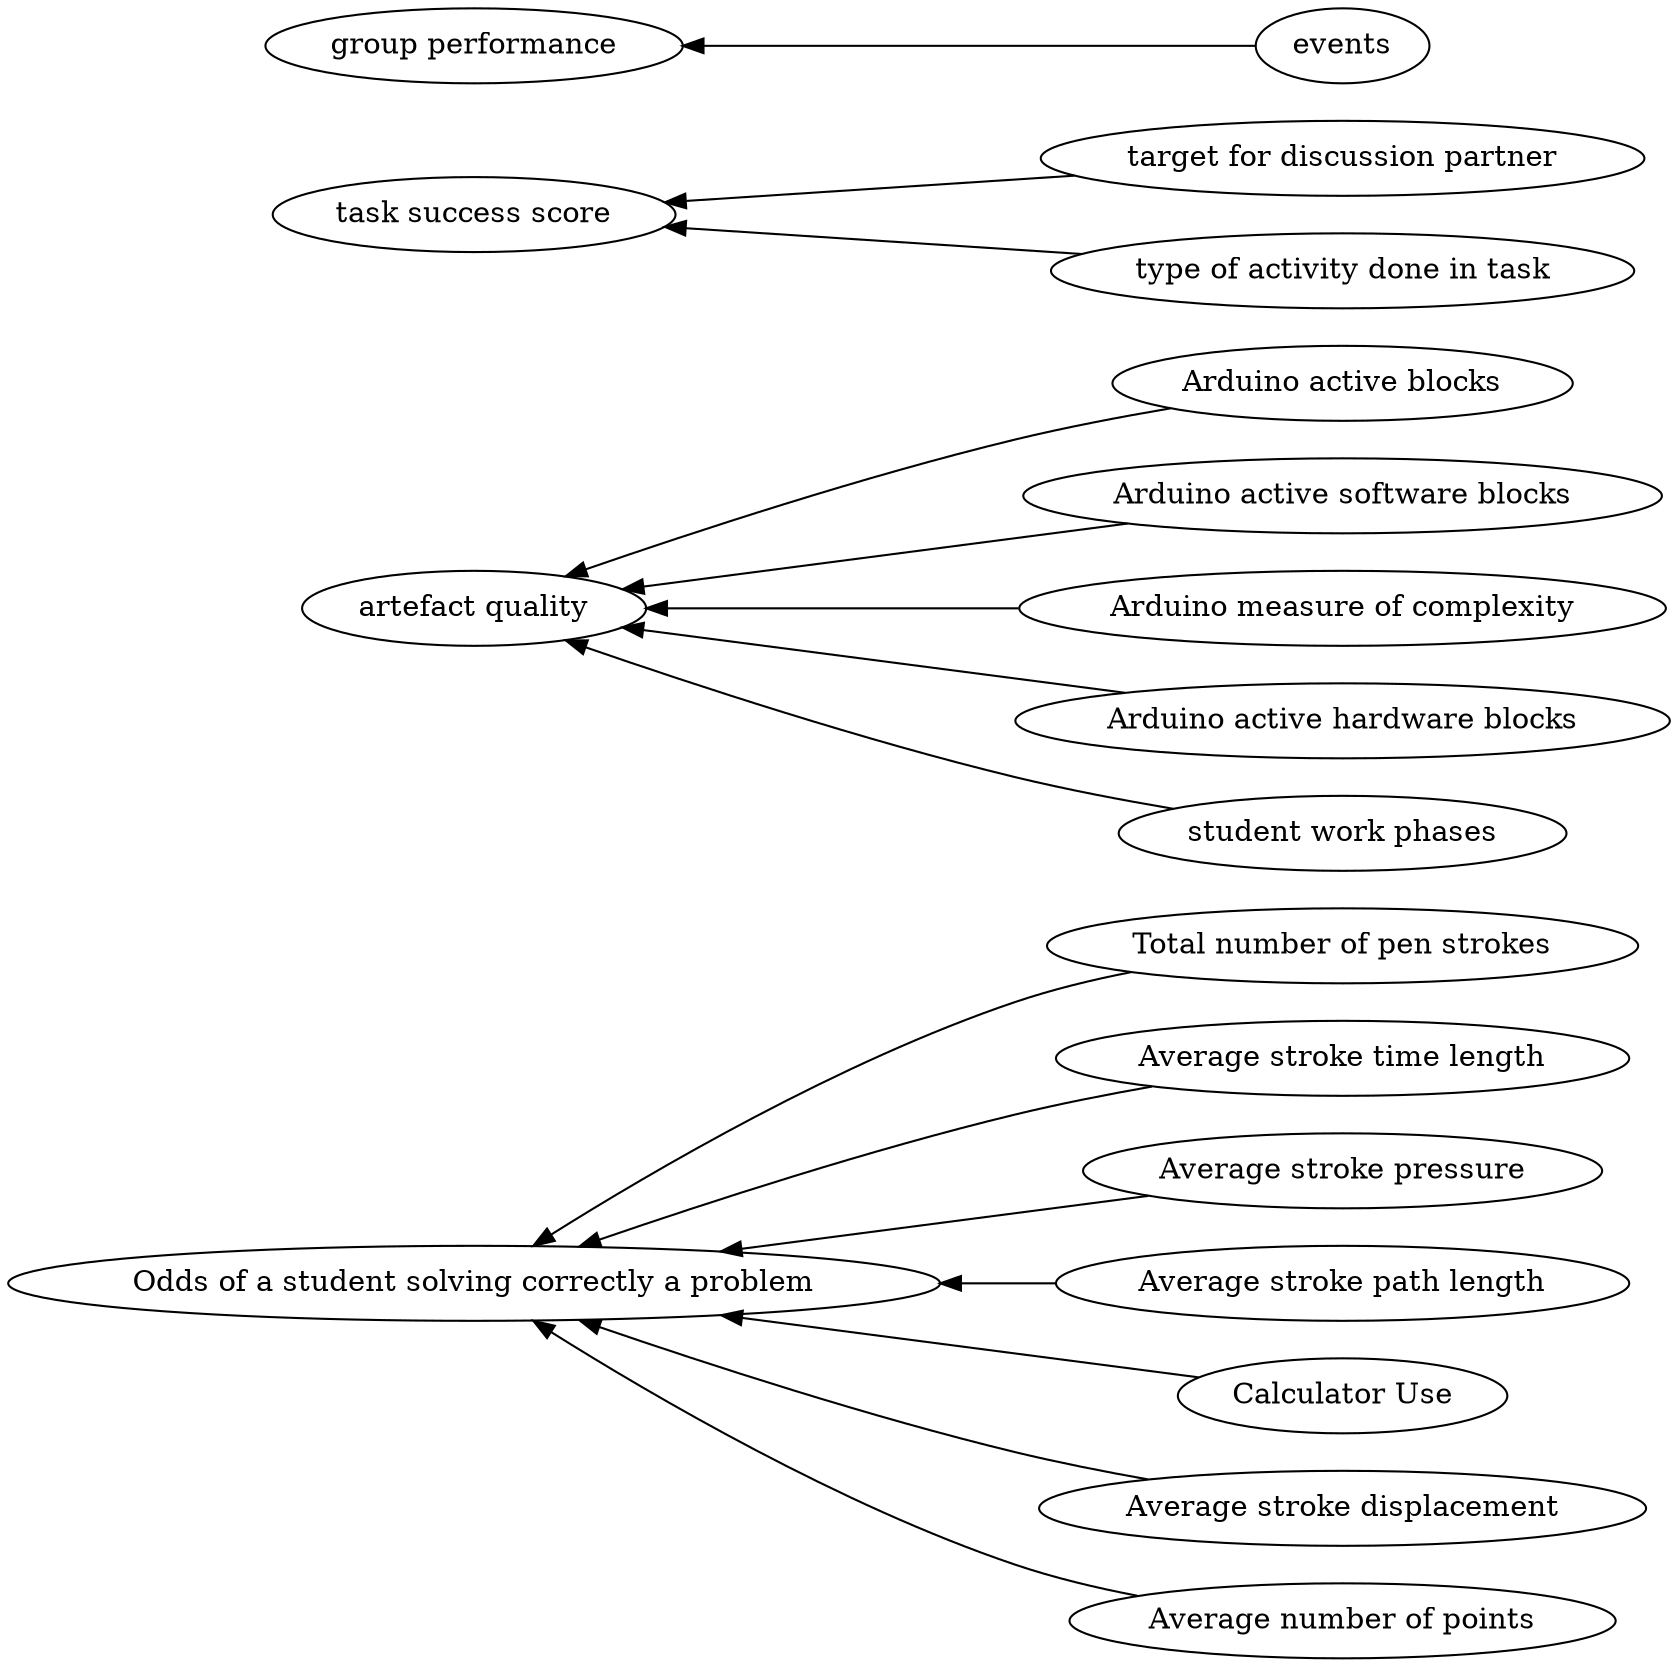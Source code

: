 digraph Test {
	rankdir=RL
	size="15,15"
	overlap=false
	splines=true
	{rank=same; "Total number of pen strokes" "Average stroke time length" "Arduino active blocks" "Arduino active software blocks" "Arduino measure of complexity" "Average stroke pressure" "Average stroke path length" "Arduino active hardware blocks" "target for discussion partner" "Calculator Use" "Average stroke displacement" "student work phases" "Average number of points" "events" "type of activity done in task";}
	{rank=same; "task success score" "group performance" "artefact quality" "Odds of a student solving correctly a problem";}
	events [href="https://scholar.google.com/scholar?hl=en&q=Analysing%20frequent%20sequential%20patterns%20of%20collaborative%20learning%20activity%20around%20an%20interactive%20tabletop"]
	events -> "group performance"
	"Calculator Use" [href="https://scholar.google.com/scholar?hl=en&q=Expertise%20estimation%20based%20on%20simple%20multimodal%20features"]
	"Calculator Use" -> "Odds of a student solving correctly a problem"
	"Total number of pen strokes" [href="https://scholar.google.com/scholar?hl=en&q=Expertise%20estimation%20based%20on%20simple%20multimodal%20features"]
	"Total number of pen strokes" -> "Odds of a student solving correctly a problem"
	"Average number of points" [href="https://scholar.google.com/scholar?hl=en&q=Expertise%20estimation%20based%20on%20simple%20multimodal%20features"]
	"Average number of points" -> "Odds of a student solving correctly a problem"
	"Average stroke time length" [href="https://scholar.google.com/scholar?hl=en&q=Expertise%20estimation%20based%20on%20simple%20multimodal%20features"]
	"Average stroke time length" -> "Odds of a student solving correctly a problem"
	"Average stroke path length" [href="https://scholar.google.com/scholar?hl=en&q=Expertise%20estimation%20based%20on%20simple%20multimodal%20features"]
	"Average stroke path length" -> "Odds of a student solving correctly a problem"
	"Average stroke displacement" [href="https://scholar.google.com/scholar?hl=en&q=Expertise%20estimation%20based%20on%20simple%20multimodal%20features"]
	"Average stroke displacement" -> "Odds of a student solving correctly a problem"
	"Average stroke pressure" [href="https://scholar.google.com/scholar?hl=en&q=Expertise%20estimation%20based%20on%20simple%20multimodal%20features"]
	"Average stroke pressure" -> "Odds of a student solving correctly a problem"
	"Arduino measure of complexity" [href="https://scholar.google.com/scholar?hl=en&q=Supervised%20machine%20learning%20in%20multimodal%20learning%20analytics%20for%20estimating%20success%20in%20project-based%20learning"]
	"Arduino measure of complexity" -> "artefact quality"
	"Arduino active hardware blocks" [href="https://scholar.google.com/scholar?hl=en&q=Supervised%20machine%20learning%20in%20multimodal%20learning%20analytics%20for%20estimating%20success%20in%20project-based%20learning"]
	"Arduino active hardware blocks" -> "artefact quality"
	"Arduino active software blocks" [href="https://scholar.google.com/scholar?hl=en&q=Supervised%20machine%20learning%20in%20multimodal%20learning%20analytics%20for%20estimating%20success%20in%20project-based%20learning"]
	"Arduino active software blocks" -> "artefact quality"
	"Arduino active blocks" [href="https://scholar.google.com/scholar?hl=en&q=Supervised%20machine%20learning%20in%20multimodal%20learning%20analytics%20for%20estimating%20success%20in%20project-based%20learning"]
	"Arduino active blocks" -> "artefact quality"
	"student work phases" [href="https://scholar.google.com/scholar?hl=en&q=Supervised%20machine%20learning%20in%20multimodal%20learning%20analytics%20for%20estimating%20success%20in%20project-based%20learning"]
	"student work phases" -> "artefact quality"
	"type of activity done in task" [href="https://scholar.google.com/scholar?hl=en&q=Focused%20or%20Stuck%20Together:%20Multimodal%20Patterns%20Reveal%20Triads’%20Performance%20in%20Collaborative%20Problem%20Solving"]
	"type of activity done in task" -> "task success score"
	"target for discussion partner" [href="https://scholar.google.com/scholar?hl=en&q=Focused%20or%20Stuck%20Together:%20Multimodal%20Patterns%20Reveal%20Triads’%20Performance%20in%20Collaborative%20Problem%20Solving"]
	"target for discussion partner" -> "task success score"
}
